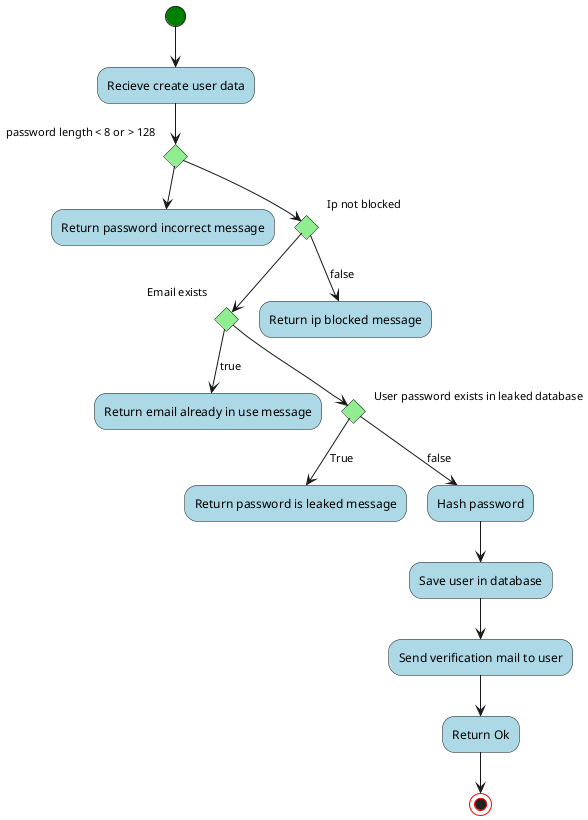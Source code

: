 @startuml Create User Flowchart

skinparam activity {
    BackgroundColor lightblue
    
    StartColor green
    EndColor red
    
    diamondBackgroundColor lightgreen
}


(*) --> "Recieve create user data"
if "password length < 8 or > 128" then
  --> "Return password incorrect message"
else
if "Ip not blocked " then
	if "Email exists" then
		-->[true] "Return email already in use message"
	else
		if "User password exists in leaked database" then
			-->[True]"Return password is leaked message"
		else
			-->[false] "Hash password"
			--> "Save user in database"
			--> "Send verification mail to user"
			--> "Return Ok"
			--> (*)
		end if
	end if
else
-->[false] "Return ip blocked message"

@enduml
